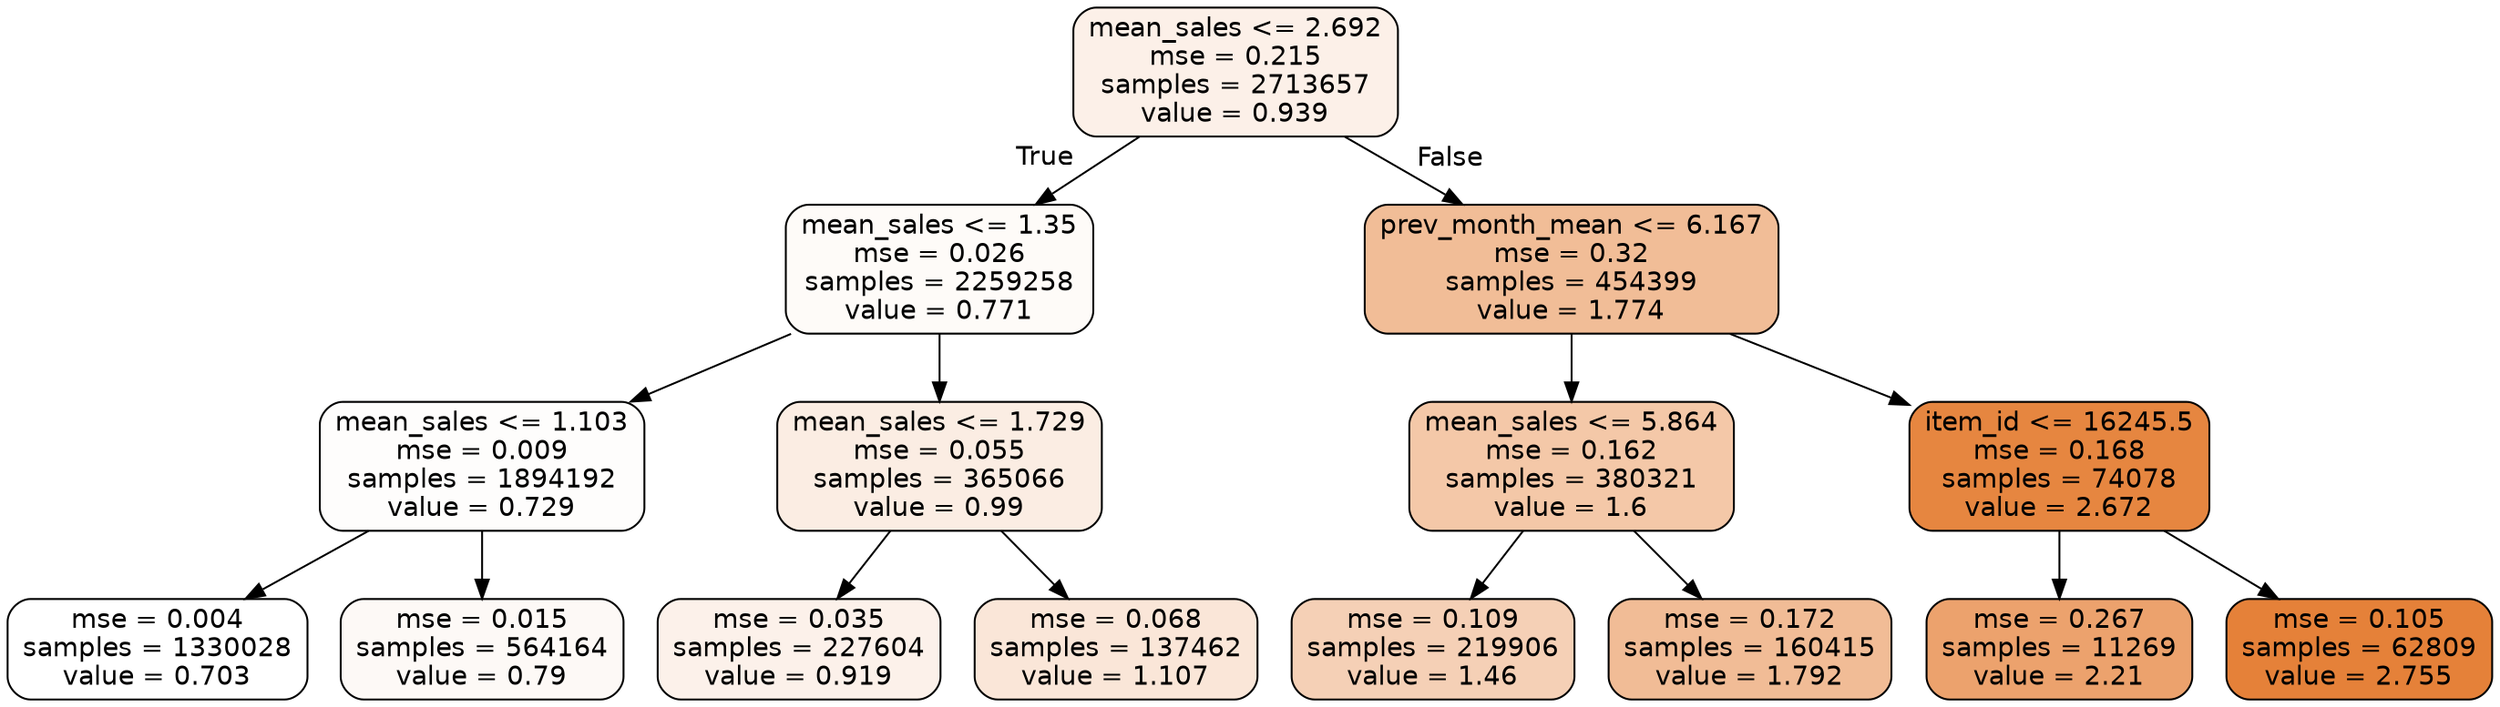 digraph Tree {
node [shape=box, style="filled, rounded", color="black", fontname=helvetica] ;
edge [fontname=helvetica] ;
0 [label="mean_sales <= 2.692\nmse = 0.215\nsamples = 2713657\nvalue = 0.939", fillcolor="#e581391d"] ;
1 [label="mean_sales <= 1.35\nmse = 0.026\nsamples = 2259258\nvalue = 0.771", fillcolor="#e5813908"] ;
0 -> 1 [labeldistance=2.5, labelangle=45, headlabel="True"] ;
2 [label="mean_sales <= 1.103\nmse = 0.009\nsamples = 1894192\nvalue = 0.729", fillcolor="#e5813903"] ;
1 -> 2 ;
3 [label="mse = 0.004\nsamples = 1330028\nvalue = 0.703", fillcolor="#e5813900"] ;
2 -> 3 ;
4 [label="mse = 0.015\nsamples = 564164\nvalue = 0.79", fillcolor="#e581390b"] ;
2 -> 4 ;
5 [label="mean_sales <= 1.729\nmse = 0.055\nsamples = 365066\nvalue = 0.99", fillcolor="#e5813924"] ;
1 -> 5 ;
6 [label="mse = 0.035\nsamples = 227604\nvalue = 0.919", fillcolor="#e581391b"] ;
5 -> 6 ;
7 [label="mse = 0.068\nsamples = 137462\nvalue = 1.107", fillcolor="#e5813932"] ;
5 -> 7 ;
8 [label="prev_month_mean <= 6.167\nmse = 0.32\nsamples = 454399\nvalue = 1.774", fillcolor="#e5813985"] ;
0 -> 8 [labeldistance=2.5, labelangle=-45, headlabel="False"] ;
9 [label="mean_sales <= 5.864\nmse = 0.162\nsamples = 380321\nvalue = 1.6", fillcolor="#e581396f"] ;
8 -> 9 ;
10 [label="mse = 0.109\nsamples = 219906\nvalue = 1.46", fillcolor="#e581395e"] ;
9 -> 10 ;
11 [label="mse = 0.172\nsamples = 160415\nvalue = 1.792", fillcolor="#e5813987"] ;
9 -> 11 ;
12 [label="item_id <= 16245.5\nmse = 0.168\nsamples = 74078\nvalue = 2.672", fillcolor="#e58139f5"] ;
8 -> 12 ;
13 [label="mse = 0.267\nsamples = 11269\nvalue = 2.21", fillcolor="#e58139bb"] ;
12 -> 13 ;
14 [label="mse = 0.105\nsamples = 62809\nvalue = 2.755", fillcolor="#e58139ff"] ;
12 -> 14 ;
}